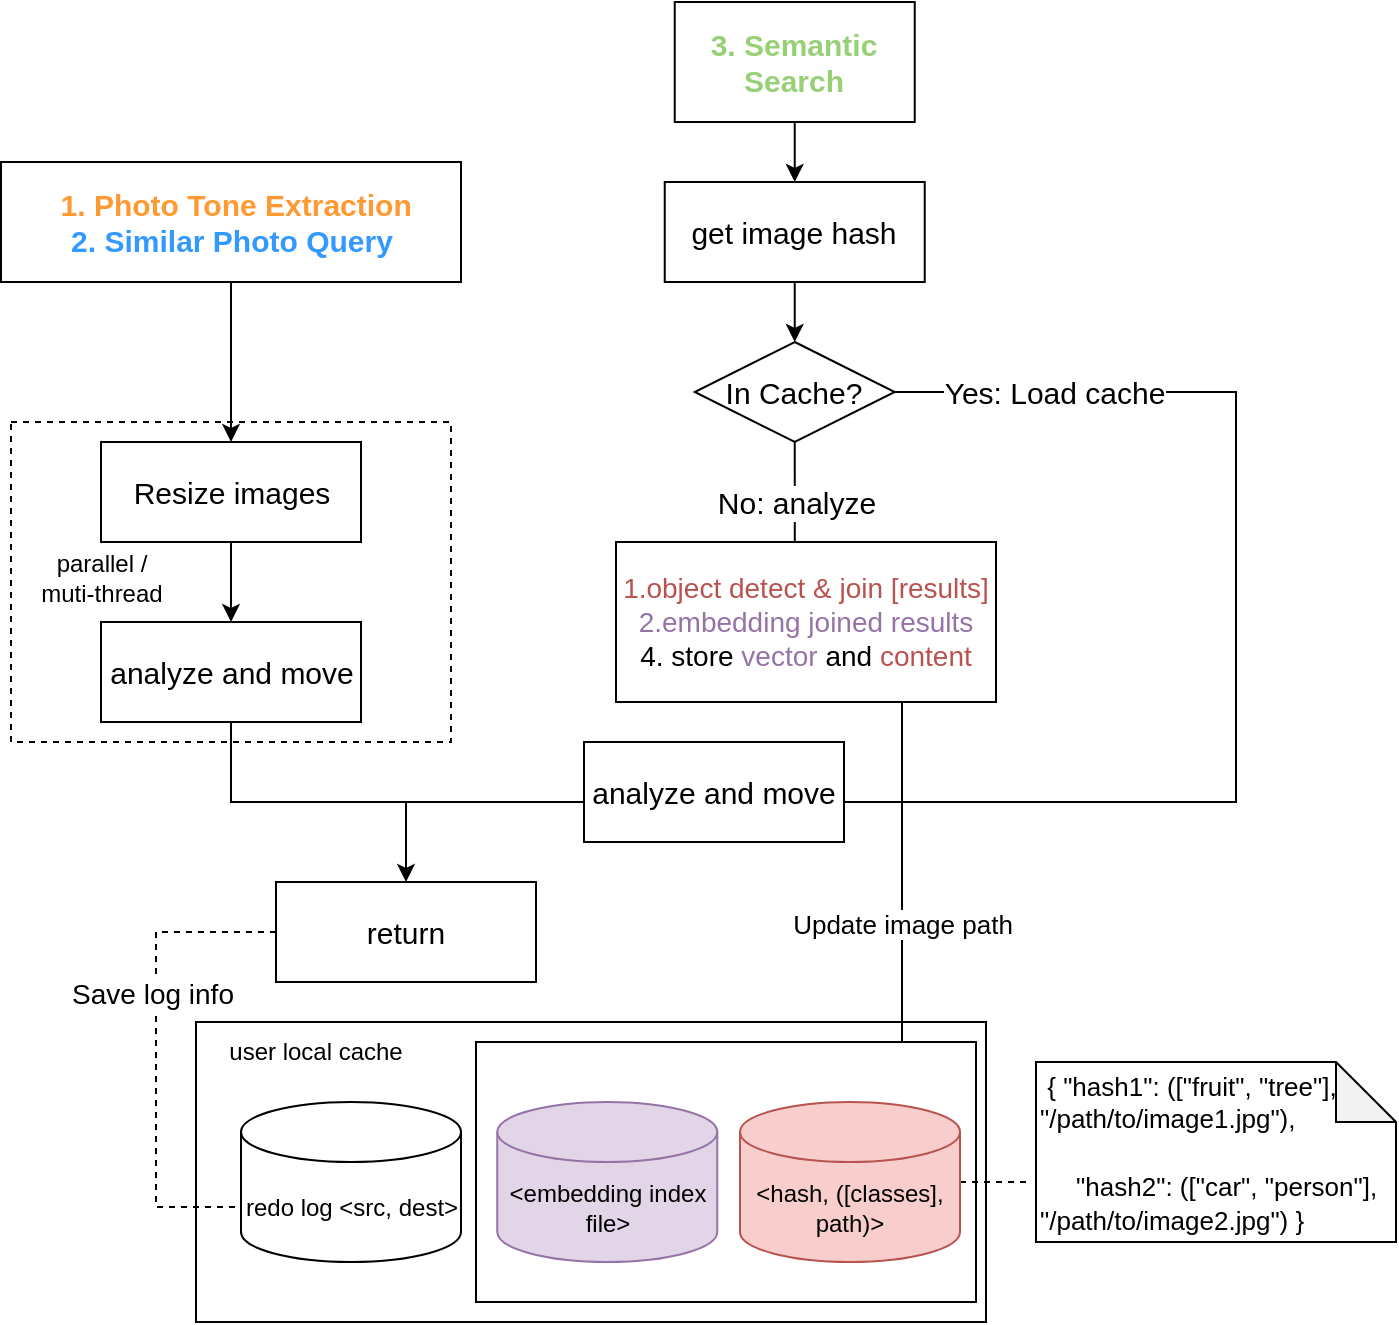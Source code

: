 <mxfile version="20.5.3" type="embed"><diagram name="Page-1" id="vnn1LtLKA44UeGkfPenA"><mxGraphModel dx="1502" dy="711" grid="1" gridSize="10" guides="1" tooltips="1" connect="1" arrows="1" fold="1" page="1" pageScale="1" pageWidth="827" pageHeight="1169" math="0" shadow="0"><root><mxCell id="0"/><mxCell id="1" parent="0"/><mxCell id="23" value="" style="rounded=0;whiteSpace=wrap;html=1;dashed=1;" vertex="1" parent="1"><mxGeometry x="127.5" y="220" width="220" height="160" as="geometry"/></mxCell><mxCell id="5" value="" style="rounded=0;whiteSpace=wrap;html=1;" vertex="1" parent="1"><mxGeometry x="220" y="520" width="395" height="150" as="geometry"/></mxCell><mxCell id="57" value="" style="rounded=0;whiteSpace=wrap;html=1;" vertex="1" parent="1"><mxGeometry x="360" y="530" width="250" height="130" as="geometry"/></mxCell><mxCell id="50" style="edgeStyle=orthogonalEdgeStyle;rounded=0;orthogonalLoop=1;jettySize=auto;html=1;fontSize=15;fontColor=#000000;entryX=1;entryY=0.5;entryDx=0;entryDy=0;endArrow=none;endFill=0;" edge="1" parent="1" target="42"><mxGeometry relative="1" as="geometry"><mxPoint x="320" y="410" as="sourcePoint"/><mxPoint x="570" y="250" as="targetPoint"/><Array as="points"><mxPoint x="740" y="410"/><mxPoint x="740" y="205"/></Array></mxGeometry></mxCell><mxCell id="52" value="Yes: Load cache" style="edgeLabel;html=1;align=center;verticalAlign=middle;resizable=0;points=[];fontSize=15;fontColor=#000000;" vertex="1" connectable="0" parent="50"><mxGeometry x="0.916" y="-2" relative="1" as="geometry"><mxPoint x="46" y="2" as="offset"/></mxGeometry></mxCell><mxCell id="69" style="edgeStyle=orthogonalEdgeStyle;rounded=0;orthogonalLoop=1;jettySize=auto;html=1;exitX=1;exitY=0.5;exitDx=0;exitDy=0;exitPerimeter=0;entryX=-0.017;entryY=0.667;entryDx=0;entryDy=0;entryPerimeter=0;fontSize=13;fontColor=#000000;endArrow=none;endFill=0;dashed=1;" edge="1" parent="1" source="2" target="67"><mxGeometry relative="1" as="geometry"/></mxCell><mxCell id="2" value="&amp;lt;hash, ([classes], path)&amp;gt;" style="shape=cylinder3;whiteSpace=wrap;html=1;boundedLbl=1;backgroundOutline=1;size=15;fillColor=#f8cecc;strokeColor=#b85450;" vertex="1" parent="1"><mxGeometry x="492" y="560" width="110" height="80" as="geometry"/></mxCell><mxCell id="3" value="&amp;lt;embedding index file&amp;gt;" style="shape=cylinder3;whiteSpace=wrap;html=1;boundedLbl=1;backgroundOutline=1;size=15;fillColor=#e1d5e7;strokeColor=#9673a6;" vertex="1" parent="1"><mxGeometry x="370.63" y="560" width="110" height="80" as="geometry"/></mxCell><mxCell id="21" style="edgeStyle=orthogonalEdgeStyle;rounded=0;orthogonalLoop=1;jettySize=auto;html=1;exitX=0.5;exitY=1;exitDx=0;exitDy=0;entryX=0.5;entryY=0;entryDx=0;entryDy=0;" edge="1" parent="1" source="4" target="20"><mxGeometry relative="1" as="geometry"/></mxCell><mxCell id="4" value="&lt;font style=&quot;font-size: 15px;&quot;&gt;Resize images&lt;/font&gt;" style="rounded=0;whiteSpace=wrap;html=1;" vertex="1" parent="1"><mxGeometry x="172.5" y="230" width="130" height="50" as="geometry"/></mxCell><mxCell id="14" value="user local cache" style="text;html=1;strokeColor=none;fillColor=none;align=center;verticalAlign=middle;whiteSpace=wrap;rounded=0;" vertex="1" parent="1"><mxGeometry x="220" y="520" width="120" height="30" as="geometry"/></mxCell><mxCell id="19" style="edgeStyle=orthogonalEdgeStyle;rounded=0;orthogonalLoop=1;jettySize=auto;html=1;exitX=0.5;exitY=1;exitDx=0;exitDy=0;entryX=0.5;entryY=0;entryDx=0;entryDy=0;" edge="1" parent="1" source="18" target="4"><mxGeometry relative="1" as="geometry"><Array as="points"><mxPoint x="237.5" y="190"/><mxPoint x="237.5" y="190"/></Array></mxGeometry></mxCell><mxCell id="18" value="&lt;b style=&quot;font-size: 15px;&quot;&gt;&lt;font style=&quot;font-size: 15px;&quot; color=&quot;#ff9933&quot;&gt;&amp;nbsp;1. Photo Tone Extraction&lt;br&gt;&lt;/font&gt;&lt;font color=&quot;#3399ff&quot;&gt;2. Similar Photo Query&lt;/font&gt;&lt;/b&gt;" style="rounded=0;whiteSpace=wrap;html=1;" vertex="1" parent="1"><mxGeometry x="122.5" y="90" width="230" height="60" as="geometry"/></mxCell><mxCell id="26" style="edgeStyle=orthogonalEdgeStyle;rounded=0;orthogonalLoop=1;jettySize=auto;html=1;exitX=0.5;exitY=1;exitDx=0;exitDy=0;entryX=0.5;entryY=0;entryDx=0;entryDy=0;" edge="1" parent="1" source="20" target="25"><mxGeometry relative="1" as="geometry"/></mxCell><mxCell id="20" value="&lt;font style=&quot;font-size: 15px;&quot;&gt;analyze and move&lt;/font&gt;" style="rounded=0;whiteSpace=wrap;html=1;" vertex="1" parent="1"><mxGeometry x="172.5" y="320" width="130" height="50" as="geometry"/></mxCell><mxCell id="24" value="parallel / muti-thread" style="text;html=1;strokeColor=none;fillColor=none;align=center;verticalAlign=middle;whiteSpace=wrap;rounded=0;dashed=1;" vertex="1" parent="1"><mxGeometry x="137.5" y="285" width="70" height="25" as="geometry"/></mxCell><mxCell id="60" style="edgeStyle=orthogonalEdgeStyle;rounded=0;orthogonalLoop=1;jettySize=auto;html=1;exitX=0;exitY=0.5;exitDx=0;exitDy=0;entryX=0;entryY=0;entryDx=0;entryDy=52.5;entryPerimeter=0;fontSize=14;fontColor=#000000;endArrow=none;endFill=0;dashed=1;" edge="1" parent="1" source="25" target="29"><mxGeometry relative="1" as="geometry"><Array as="points"><mxPoint x="200" y="475"/><mxPoint x="200" y="613"/></Array></mxGeometry></mxCell><mxCell id="61" value="Save log info" style="edgeLabel;html=1;align=center;verticalAlign=middle;resizable=0;points=[];fontSize=14;fontColor=#000000;" vertex="1" connectable="0" parent="60"><mxGeometry x="-0.242" y="-2" relative="1" as="geometry"><mxPoint as="offset"/></mxGeometry></mxCell><mxCell id="25" value="&lt;font style=&quot;font-size: 15px;&quot;&gt;return&lt;/font&gt;" style="rounded=0;whiteSpace=wrap;html=1;" vertex="1" parent="1"><mxGeometry x="260" y="450" width="130" height="50" as="geometry"/></mxCell><mxCell id="29" value="redo log &amp;lt;src, dest&amp;gt;" style="shape=cylinder3;whiteSpace=wrap;html=1;boundedLbl=1;backgroundOutline=1;size=15;" vertex="1" parent="1"><mxGeometry x="242.5" y="560" width="110" height="80" as="geometry"/></mxCell><mxCell id="46" style="edgeStyle=orthogonalEdgeStyle;rounded=0;orthogonalLoop=1;jettySize=auto;html=1;exitX=0.5;exitY=1;exitDx=0;exitDy=0;entryX=0.5;entryY=0;entryDx=0;entryDy=0;fontSize=15;fontColor=#000000;" edge="1" parent="1" source="32" target="42"><mxGeometry relative="1" as="geometry"/></mxCell><mxCell id="32" value="&lt;font style=&quot;font-size: 15px;&quot;&gt;get image hash&lt;/font&gt;" style="rounded=0;whiteSpace=wrap;html=1;" vertex="1" parent="1"><mxGeometry x="454.37" y="100" width="130" height="50" as="geometry"/></mxCell><mxCell id="33" style="edgeStyle=orthogonalEdgeStyle;rounded=0;orthogonalLoop=1;jettySize=auto;html=1;exitX=0.5;exitY=1;exitDx=0;exitDy=0;entryX=0.5;entryY=0;entryDx=0;entryDy=0;" edge="1" parent="1" source="34" target="32"><mxGeometry relative="1" as="geometry"/></mxCell><mxCell id="34" value="&lt;font size=&quot;1&quot; color=&quot;#97d077&quot;&gt;&lt;b style=&quot;font-size: 15px;&quot;&gt;3. Semantic Search&lt;/b&gt;&lt;/font&gt;" style="rounded=0;whiteSpace=wrap;html=1;" vertex="1" parent="1"><mxGeometry x="459.37" y="10" width="120" height="60" as="geometry"/></mxCell><mxCell id="58" style="edgeStyle=orthogonalEdgeStyle;rounded=0;orthogonalLoop=1;jettySize=auto;html=1;exitX=0.5;exitY=1;exitDx=0;exitDy=0;fontSize=14;fontColor=#000000;endArrow=none;endFill=0;" edge="1" parent="1" source="36"><mxGeometry relative="1" as="geometry"><mxPoint x="570" y="530" as="targetPoint"/><Array as="points"><mxPoint x="573" y="530"/></Array></mxGeometry></mxCell><mxCell id="68" value="Update image path" style="edgeLabel;html=1;align=center;verticalAlign=middle;resizable=0;points=[];fontSize=13;fontColor=#000000;" vertex="1" connectable="0" parent="58"><mxGeometry x="0.439" relative="1" as="geometry"><mxPoint as="offset"/></mxGeometry></mxCell><mxCell id="36" value="&lt;span style=&quot;font-size: 14px;&quot;&gt;&lt;font color=&quot;#b85450&quot;&gt;1.object detect &amp;amp; join [results]&lt;/font&gt;&lt;br&gt;&lt;font color=&quot;#9673a6&quot;&gt;2.embedding joined results&lt;/font&gt;&lt;br&gt;4. store&lt;font color=&quot;#9673a6&quot;&gt; vector&lt;/font&gt; and&lt;font color=&quot;#9673a6&quot;&gt; &lt;/font&gt;&lt;font color=&quot;#b85450&quot;&gt;content&lt;/font&gt;&lt;br&gt;&lt;/span&gt;" style="rounded=0;whiteSpace=wrap;html=1;" vertex="1" parent="1"><mxGeometry x="430" y="280" width="190" height="80" as="geometry"/></mxCell><mxCell id="53" style="edgeStyle=orthogonalEdgeStyle;rounded=0;orthogonalLoop=1;jettySize=auto;html=1;exitX=0.5;exitY=1;exitDx=0;exitDy=0;entryX=0.5;entryY=0;entryDx=0;entryDy=0;fontSize=15;fontColor=#000000;endArrow=none;endFill=0;" edge="1" parent="1" source="42" target="36"><mxGeometry relative="1" as="geometry"><Array as="points"><mxPoint x="519.37" y="280"/><mxPoint x="519.37" y="280"/></Array></mxGeometry></mxCell><mxCell id="54" value="No: analyze" style="edgeLabel;html=1;align=center;verticalAlign=middle;resizable=0;points=[];fontSize=15;fontColor=#000000;" vertex="1" connectable="0" parent="53"><mxGeometry x="0.525" y="-1" relative="1" as="geometry"><mxPoint x="1" y="-13" as="offset"/></mxGeometry></mxCell><mxCell id="42" value="&lt;font color=&quot;#000000&quot;&gt;In Cache?&lt;/font&gt;" style="rhombus;whiteSpace=wrap;html=1;fontSize=15;fontColor=#97D077;" vertex="1" parent="1"><mxGeometry x="469.37" y="180" width="100" height="50" as="geometry"/></mxCell><mxCell id="63" value="&lt;font style=&quot;font-size: 15px;&quot;&gt;analyze and move&lt;/font&gt;" style="rounded=0;whiteSpace=wrap;html=1;" vertex="1" parent="1"><mxGeometry x="414" y="380" width="130" height="50" as="geometry"/></mxCell><mxCell id="67" value="&lt;font style=&quot;font-size: 13px;&quot;&gt;&amp;nbsp;{ &quot;hash1&quot;: ([&quot;fruit&quot;, &quot;tree&quot;], &quot;/path/to/image1.jpg&quot;),&amp;nbsp;&lt;br&gt;&lt;br&gt;&amp;nbsp; &amp;nbsp; &amp;nbsp;&quot;hash2&quot;: ([&quot;car&quot;, &quot;person&quot;], &quot;/path/to/image2.jpg&quot;) }&lt;/font&gt;" style="shape=note;whiteSpace=wrap;html=1;backgroundOutline=1;darkOpacity=0.05;fontSize=14;fontColor=#000000;align=left;" vertex="1" parent="1"><mxGeometry x="640" y="540" width="180" height="90" as="geometry"/></mxCell></root></mxGraphModel></diagram></mxfile>